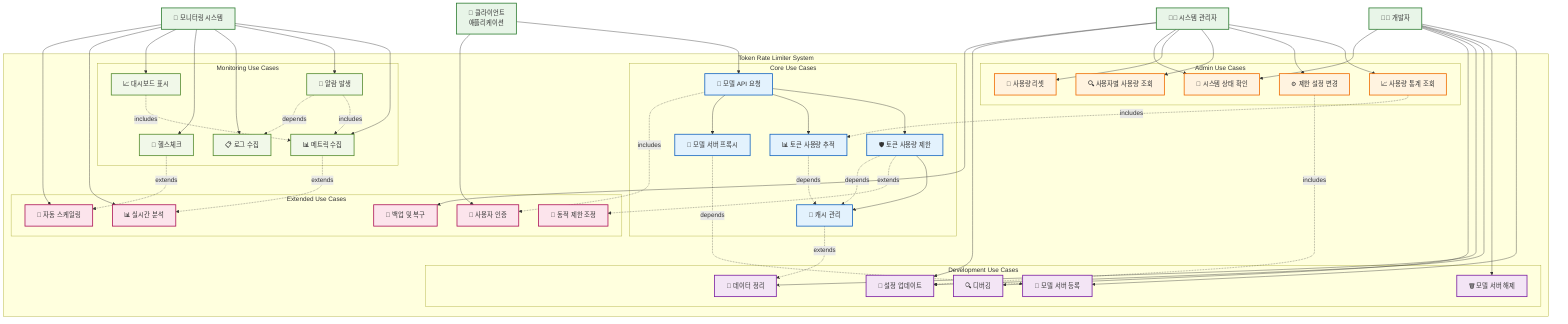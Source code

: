 graph TB
    %% 액터 정의
    Client[👤 클라이언트<br/>애플리케이션]
    Admin[👨‍💼 시스템 관리자]
    Developer[👨‍💻 개발자]
    Monitor[🤖 모니터링 시스템]
    
    %% 시스템 경계
    subgraph "Token Rate Limiter System"
        
        %% 주요 사용 사례들
        subgraph "Core Use Cases"
            UC1[📝 모델 API 요청]
            UC2[🛡️ 토큰 사용량 제한]
            UC3[📊 토큰 사용량 추적]
            UC4[🔄 모델 서버 프록시]
            UC5[💾 캐시 관리]
        end
        
        %% 관리 사용 사례들
        subgraph "Admin Use Cases"
            UC6[📈 사용량 통계 조회]
            UC7[⚙️ 제한 설정 변경]
            UC8[🔍 사용자별 사용량 조회]
            UC9[🔄 사용량 리셋]
            UC10[🏥 시스템 상태 확인]
        end
        
        %% 모니터링 사용 사례들
        subgraph "Monitoring Use Cases"
            UC11[📊 메트릭 수집]
            UC12[🚨 알람 발생]
            UC13[📋 로그 수집]
            UC14[💊 헬스체크]
            UC15[📈 대시보드 표시]
        end
        
        %% 개발/운영 사용 사례들
        subgraph "Development Use Cases"
            UC16[🔧 모델 서버 등록]
            UC17[🗑️ 모델 서버 해제]
            UC18[🔄 설정 업데이트]
            UC19[🧹 데이터 정리]
            UC20[🔍 디버깅]
        end
        
        %% 확장 사용 사례들
        subgraph "Extended Use Cases"
            UC21[🔐 사용자 인증]
            UC22[📊 실시간 분석]
            UC23[🎯 동적 제한 조정]
            UC24[🔄 자동 스케일링]
            UC25[💾 백업 및 복구]
        end
    end
    
    %% 관계 설정 - 클라이언트
    Client --> UC1
    Client --> UC21
    UC1 --> UC2
    UC1 --> UC3
    UC1 --> UC4
    UC2 --> UC5
    
    %% 관계 설정 - 관리자
    Admin --> UC6
    Admin --> UC7
    Admin --> UC8
    Admin --> UC9
    Admin --> UC10
    Admin --> UC18
    Admin --> UC25
    
    %% 관계 설정 - 개발자
    Developer --> UC16
    Developer --> UC17
    Developer --> UC18
    Developer --> UC19
    Developer --> UC20
    Developer --> UC10
    
    %% 관계 설정 - 모니터링 시스템
    Monitor --> UC11
    Monitor --> UC12
    Monitor --> UC13
    Monitor --> UC14
    Monitor --> UC15
    Monitor --> UC22
    Monitor --> UC24
    
    %% 확장 관계 (extends)
    UC2 -.->|extends| UC23
    UC5 -.->|extends| UC19
    UC11 -.->|extends| UC22
    UC14 -.->|extends| UC24
    
    %% 포함 관계 (includes)
    UC1 -.->|includes| UC21
    UC6 -.->|includes| UC3
    UC7 -.->|includes| UC18
    UC12 -.->|includes| UC11
    UC15 -.->|includes| UC11
    
    %% 의존 관계
    UC4 -.->|depends| UC16
    UC2 -.->|depends| UC5
    UC3 -.->|depends| UC5
    UC12 -.->|depends| UC13
    
    %% 스타일링
    classDef actor fill:#e8f5e8,stroke:#2e7d32,stroke-width:2px
    classDef coreUC fill:#e3f2fd,stroke:#1565c0,stroke-width:2px
    classDef adminUC fill:#fff3e0,stroke:#ef6c00,stroke-width:2px
    classDef monitorUC fill:#f1f8e9,stroke:#558b2f,stroke-width:2px
    classDef devUC fill:#f3e5f5,stroke:#7b1fa2,stroke-width:2px
    classDef extendedUC fill:#fce4ec,stroke:#ad1457,stroke-width:2px
    
    class Client,Admin,Developer,Monitor actor
    class UC1,UC2,UC3,UC4,UC5 coreUC
    class UC6,UC7,UC8,UC9,UC10 adminUC
    class UC11,UC12,UC13,UC14,UC15 monitorUC
    class UC16,UC17,UC18,UC19,UC20 devUC
    class UC21,UC22,UC23,UC24,UC25 extendedUC